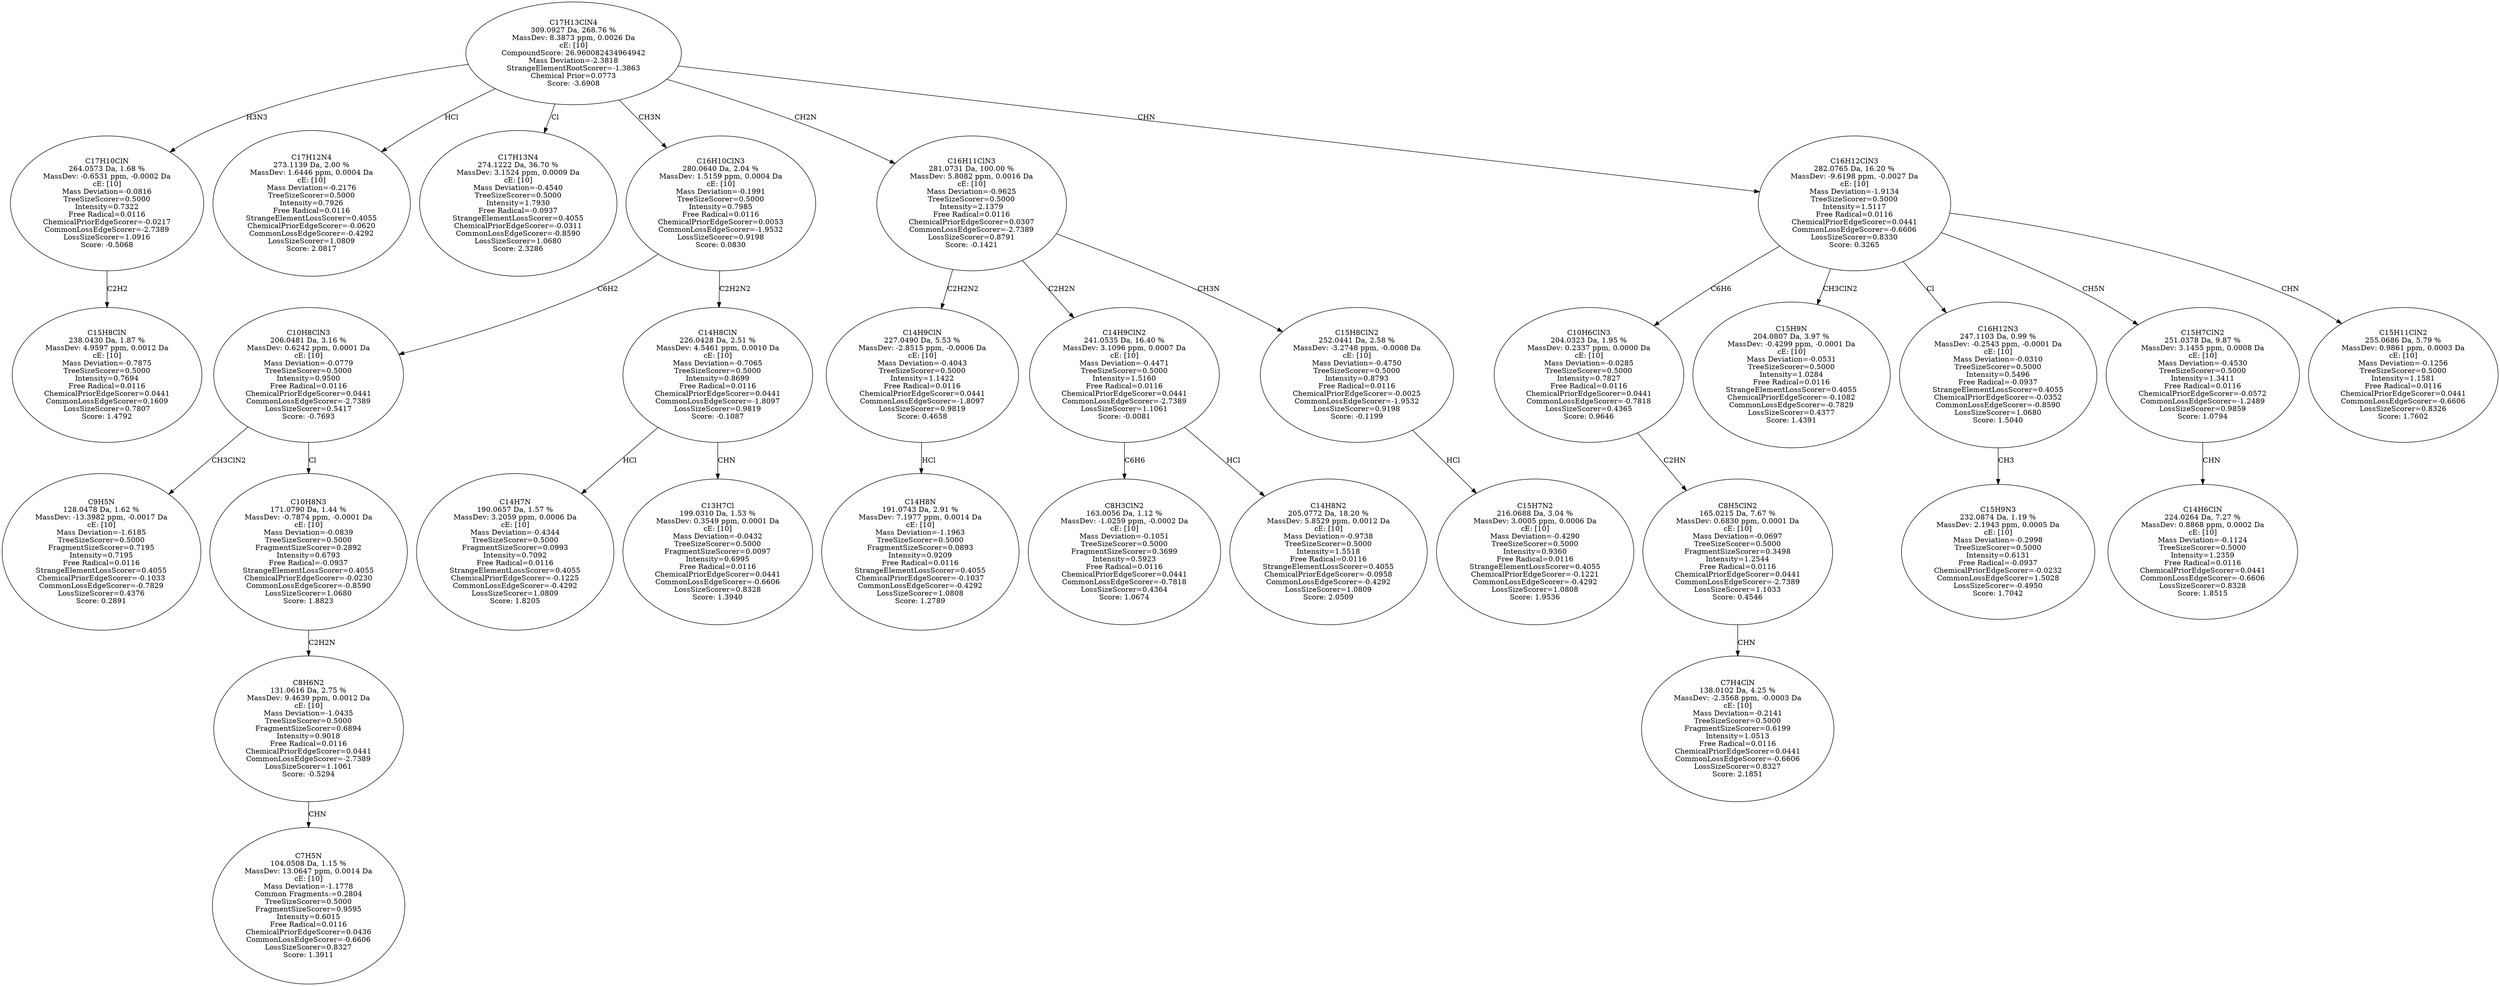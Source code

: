 strict digraph {
v1 [label="C15H8ClN\n238.0430 Da, 1.87 %\nMassDev: 4.9597 ppm, 0.0012 Da\ncE: [10]\nMass Deviation=-0.7875\nTreeSizeScorer=0.5000\nIntensity=0.7694\nFree Radical=0.0116\nChemicalPriorEdgeScorer=0.0441\nCommonLossEdgeScorer=0.1609\nLossSizeScorer=0.7807\nScore: 1.4792"];
v2 [label="C17H10ClN\n264.0573 Da, 1.68 %\nMassDev: -0.6531 ppm, -0.0002 Da\ncE: [10]\nMass Deviation=-0.0816\nTreeSizeScorer=0.5000\nIntensity=0.7322\nFree Radical=0.0116\nChemicalPriorEdgeScorer=-0.0217\nCommonLossEdgeScorer=-2.7389\nLossSizeScorer=1.0916\nScore: -0.5068"];
v3 [label="C17H12N4\n273.1139 Da, 2.00 %\nMassDev: 1.6446 ppm, 0.0004 Da\ncE: [10]\nMass Deviation=-0.2176\nTreeSizeScorer=0.5000\nIntensity=0.7926\nFree Radical=0.0116\nStrangeElementLossScorer=0.4055\nChemicalPriorEdgeScorer=-0.0620\nCommonLossEdgeScorer=-0.4292\nLossSizeScorer=1.0809\nScore: 2.0817"];
v4 [label="C17H13N4\n274.1222 Da, 36.70 %\nMassDev: 3.1524 ppm, 0.0009 Da\ncE: [10]\nMass Deviation=-0.4540\nTreeSizeScorer=0.5000\nIntensity=1.7930\nFree Radical=-0.0937\nStrangeElementLossScorer=0.4055\nChemicalPriorEdgeScorer=-0.0311\nCommonLossEdgeScorer=-0.8590\nLossSizeScorer=1.0680\nScore: 2.3286"];
v5 [label="C9H5N\n128.0478 Da, 1.62 %\nMassDev: -13.3982 ppm, -0.0017 Da\ncE: [10]\nMass Deviation=-1.6185\nTreeSizeScorer=0.5000\nFragmentSizeScorer=0.7195\nIntensity=0.7195\nFree Radical=0.0116\nStrangeElementLossScorer=0.4055\nChemicalPriorEdgeScorer=-0.1033\nCommonLossEdgeScorer=-0.7829\nLossSizeScorer=0.4376\nScore: 0.2891"];
v6 [label="C7H5N\n104.0508 Da, 1.15 %\nMassDev: 13.0647 ppm, 0.0014 Da\ncE: [10]\nMass Deviation=-1.1778\nCommon Fragments:=0.2804\nTreeSizeScorer=0.5000\nFragmentSizeScorer=0.9595\nIntensity=0.6015\nFree Radical=0.0116\nChemicalPriorEdgeScorer=0.0436\nCommonLossEdgeScorer=-0.6606\nLossSizeScorer=0.8327\nScore: 1.3911"];
v7 [label="C8H6N2\n131.0616 Da, 2.75 %\nMassDev: 9.4639 ppm, 0.0012 Da\ncE: [10]\nMass Deviation=-1.0435\nTreeSizeScorer=0.5000\nFragmentSizeScorer=0.6894\nIntensity=0.9018\nFree Radical=0.0116\nChemicalPriorEdgeScorer=0.0441\nCommonLossEdgeScorer=-2.7389\nLossSizeScorer=1.1061\nScore: -0.5294"];
v8 [label="C10H8N3\n171.0790 Da, 1.44 %\nMassDev: -0.7874 ppm, -0.0001 Da\ncE: [10]\nMass Deviation=-0.0839\nTreeSizeScorer=0.5000\nFragmentSizeScorer=0.2892\nIntensity=0.6793\nFree Radical=-0.0937\nStrangeElementLossScorer=0.4055\nChemicalPriorEdgeScorer=-0.0230\nCommonLossEdgeScorer=-0.8590\nLossSizeScorer=1.0680\nScore: 1.8823"];
v9 [label="C10H8ClN3\n206.0481 Da, 3.16 %\nMassDev: 0.6242 ppm, 0.0001 Da\ncE: [10]\nMass Deviation=-0.0779\nTreeSizeScorer=0.5000\nIntensity=0.9500\nFree Radical=0.0116\nChemicalPriorEdgeScorer=0.0441\nCommonLossEdgeScorer=-2.7389\nLossSizeScorer=0.5417\nScore: -0.7693"];
v10 [label="C14H7N\n190.0657 Da, 1.57 %\nMassDev: 3.2059 ppm, 0.0006 Da\ncE: [10]\nMass Deviation=-0.4344\nTreeSizeScorer=0.5000\nFragmentSizeScorer=0.0993\nIntensity=0.7092\nFree Radical=0.0116\nStrangeElementLossScorer=0.4055\nChemicalPriorEdgeScorer=-0.1225\nCommonLossEdgeScorer=-0.4292\nLossSizeScorer=1.0809\nScore: 1.8205"];
v11 [label="C13H7Cl\n199.0310 Da, 1.53 %\nMassDev: 0.3549 ppm, 0.0001 Da\ncE: [10]\nMass Deviation=-0.0432\nTreeSizeScorer=0.5000\nFragmentSizeScorer=0.0097\nIntensity=0.6995\nFree Radical=0.0116\nChemicalPriorEdgeScorer=0.0441\nCommonLossEdgeScorer=-0.6606\nLossSizeScorer=0.8328\nScore: 1.3940"];
v12 [label="C14H8ClN\n226.0428 Da, 2.51 %\nMassDev: 4.5461 ppm, 0.0010 Da\ncE: [10]\nMass Deviation=-0.7065\nTreeSizeScorer=0.5000\nIntensity=0.8699\nFree Radical=0.0116\nChemicalPriorEdgeScorer=0.0441\nCommonLossEdgeScorer=-1.8097\nLossSizeScorer=0.9819\nScore: -0.1087"];
v13 [label="C16H10ClN3\n280.0640 Da, 2.04 %\nMassDev: 1.5159 ppm, 0.0004 Da\ncE: [10]\nMass Deviation=-0.1991\nTreeSizeScorer=0.5000\nIntensity=0.7985\nFree Radical=0.0116\nChemicalPriorEdgeScorer=0.0053\nCommonLossEdgeScorer=-1.9532\nLossSizeScorer=0.9198\nScore: 0.0830"];
v14 [label="C14H8N\n191.0743 Da, 2.91 %\nMassDev: 7.1977 ppm, 0.0014 Da\ncE: [10]\nMass Deviation=-1.1963\nTreeSizeScorer=0.5000\nFragmentSizeScorer=0.0893\nIntensity=0.9209\nFree Radical=0.0116\nStrangeElementLossScorer=0.4055\nChemicalPriorEdgeScorer=-0.1037\nCommonLossEdgeScorer=-0.4292\nLossSizeScorer=1.0808\nScore: 1.2789"];
v15 [label="C14H9ClN\n227.0490 Da, 5.53 %\nMassDev: -2.8515 ppm, -0.0006 Da\ncE: [10]\nMass Deviation=-0.4043\nTreeSizeScorer=0.5000\nIntensity=1.1422\nFree Radical=0.0116\nChemicalPriorEdgeScorer=0.0441\nCommonLossEdgeScorer=-1.8097\nLossSizeScorer=0.9819\nScore: 0.4658"];
v16 [label="C8H3ClN2\n163.0056 Da, 1.12 %\nMassDev: -1.0259 ppm, -0.0002 Da\ncE: [10]\nMass Deviation=-0.1051\nTreeSizeScorer=0.5000\nFragmentSizeScorer=0.3699\nIntensity=0.5923\nFree Radical=0.0116\nChemicalPriorEdgeScorer=0.0441\nCommonLossEdgeScorer=-0.7818\nLossSizeScorer=0.4364\nScore: 1.0674"];
v17 [label="C14H8N2\n205.0772 Da, 18.20 %\nMassDev: 5.8529 ppm, 0.0012 Da\ncE: [10]\nMass Deviation=-0.9738\nTreeSizeScorer=0.5000\nIntensity=1.5518\nFree Radical=0.0116\nStrangeElementLossScorer=0.4055\nChemicalPriorEdgeScorer=-0.0958\nCommonLossEdgeScorer=-0.4292\nLossSizeScorer=1.0809\nScore: 2.0509"];
v18 [label="C14H9ClN2\n241.0535 Da, 16.40 %\nMassDev: 3.1096 ppm, 0.0007 Da\ncE: [10]\nMass Deviation=-0.4471\nTreeSizeScorer=0.5000\nIntensity=1.5160\nFree Radical=0.0116\nChemicalPriorEdgeScorer=0.0441\nCommonLossEdgeScorer=-2.7389\nLossSizeScorer=1.1061\nScore: -0.0081"];
v19 [label="C15H7N2\n216.0688 Da, 3.04 %\nMassDev: 3.0005 ppm, 0.0006 Da\ncE: [10]\nMass Deviation=-0.4290\nTreeSizeScorer=0.5000\nIntensity=0.9360\nFree Radical=0.0116\nStrangeElementLossScorer=0.4055\nChemicalPriorEdgeScorer=-0.1221\nCommonLossEdgeScorer=-0.4292\nLossSizeScorer=1.0808\nScore: 1.9536"];
v20 [label="C15H8ClN2\n252.0441 Da, 2.58 %\nMassDev: -3.2748 ppm, -0.0008 Da\ncE: [10]\nMass Deviation=-0.4750\nTreeSizeScorer=0.5000\nIntensity=0.8793\nFree Radical=0.0116\nChemicalPriorEdgeScorer=-0.0025\nCommonLossEdgeScorer=-1.9532\nLossSizeScorer=0.9198\nScore: -0.1199"];
v21 [label="C16H11ClN3\n281.0731 Da, 100.00 %\nMassDev: 5.8082 ppm, 0.0016 Da\ncE: [10]\nMass Deviation=-0.9625\nTreeSizeScorer=0.5000\nIntensity=2.1379\nFree Radical=0.0116\nChemicalPriorEdgeScorer=0.0307\nCommonLossEdgeScorer=-2.7389\nLossSizeScorer=0.8791\nScore: -0.1421"];
v22 [label="C7H4ClN\n138.0102 Da, 4.25 %\nMassDev: -2.3568 ppm, -0.0003 Da\ncE: [10]\nMass Deviation=-0.2141\nTreeSizeScorer=0.5000\nFragmentSizeScorer=0.6199\nIntensity=1.0513\nFree Radical=0.0116\nChemicalPriorEdgeScorer=0.0441\nCommonLossEdgeScorer=-0.6606\nLossSizeScorer=0.8327\nScore: 2.1851"];
v23 [label="C8H5ClN2\n165.0215 Da, 7.67 %\nMassDev: 0.6830 ppm, 0.0001 Da\ncE: [10]\nMass Deviation=-0.0697\nTreeSizeScorer=0.5000\nFragmentSizeScorer=0.3498\nIntensity=1.2544\nFree Radical=0.0116\nChemicalPriorEdgeScorer=0.0441\nCommonLossEdgeScorer=-2.7389\nLossSizeScorer=1.1033\nScore: 0.4546"];
v24 [label="C10H6ClN3\n204.0323 Da, 1.95 %\nMassDev: 0.2337 ppm, 0.0000 Da\ncE: [10]\nMass Deviation=-0.0285\nTreeSizeScorer=0.5000\nIntensity=0.7827\nFree Radical=0.0116\nChemicalPriorEdgeScorer=0.0441\nCommonLossEdgeScorer=-0.7818\nLossSizeScorer=0.4365\nScore: 0.9646"];
v25 [label="C15H9N\n204.0807 Da, 3.97 %\nMassDev: -0.4299 ppm, -0.0001 Da\ncE: [10]\nMass Deviation=-0.0531\nTreeSizeScorer=0.5000\nIntensity=1.0284\nFree Radical=0.0116\nStrangeElementLossScorer=0.4055\nChemicalPriorEdgeScorer=-0.1082\nCommonLossEdgeScorer=-0.7829\nLossSizeScorer=0.4377\nScore: 1.4391"];
v26 [label="C15H9N3\n232.0874 Da, 1.19 %\nMassDev: 2.1943 ppm, 0.0005 Da\ncE: [10]\nMass Deviation=-0.2998\nTreeSizeScorer=0.5000\nIntensity=0.6131\nFree Radical=-0.0937\nChemicalPriorEdgeScorer=-0.0232\nCommonLossEdgeScorer=1.5028\nLossSizeScorer=-0.4950\nScore: 1.7042"];
v27 [label="C16H12N3\n247.1103 Da, 0.99 %\nMassDev: -0.2543 ppm, -0.0001 Da\ncE: [10]\nMass Deviation=-0.0310\nTreeSizeScorer=0.5000\nIntensity=0.5496\nFree Radical=-0.0937\nStrangeElementLossScorer=0.4055\nChemicalPriorEdgeScorer=-0.0352\nCommonLossEdgeScorer=-0.8590\nLossSizeScorer=1.0680\nScore: 1.5040"];
v28 [label="C14H6ClN\n224.0264 Da, 7.27 %\nMassDev: 0.8868 ppm, 0.0002 Da\ncE: [10]\nMass Deviation=-0.1124\nTreeSizeScorer=0.5000\nIntensity=1.2359\nFree Radical=0.0116\nChemicalPriorEdgeScorer=0.0441\nCommonLossEdgeScorer=-0.6606\nLossSizeScorer=0.8328\nScore: 1.8515"];
v29 [label="C15H7ClN2\n251.0378 Da, 9.87 %\nMassDev: 3.1455 ppm, 0.0008 Da\ncE: [10]\nMass Deviation=-0.4530\nTreeSizeScorer=0.5000\nIntensity=1.3411\nFree Radical=0.0116\nChemicalPriorEdgeScorer=-0.0572\nCommonLossEdgeScorer=-1.2489\nLossSizeScorer=0.9859\nScore: 1.0794"];
v30 [label="C15H11ClN2\n255.0686 Da, 5.79 %\nMassDev: 0.9861 ppm, 0.0003 Da\ncE: [10]\nMass Deviation=-0.1256\nTreeSizeScorer=0.5000\nIntensity=1.1581\nFree Radical=0.0116\nChemicalPriorEdgeScorer=0.0441\nCommonLossEdgeScorer=-0.6606\nLossSizeScorer=0.8326\nScore: 1.7602"];
v31 [label="C16H12ClN3\n282.0765 Da, 16.20 %\nMassDev: -9.6198 ppm, -0.0027 Da\ncE: [10]\nMass Deviation=-1.9134\nTreeSizeScorer=0.5000\nIntensity=1.5117\nFree Radical=0.0116\nChemicalPriorEdgeScorer=0.0441\nCommonLossEdgeScorer=-0.6606\nLossSizeScorer=0.8330\nScore: 0.3265"];
v32 [label="C17H13ClN4\n309.0927 Da, 268.76 %\nMassDev: 8.3873 ppm, 0.0026 Da\ncE: [10]\nCompoundScore: 26.960082434964942\nMass Deviation=-2.3818\nStrangeElementRootScorer=-1.3863\nChemical Prior=0.0773\nScore: -3.6908"];
v2 -> v1 [label="C2H2"];
v32 -> v2 [label="H3N3"];
v32 -> v3 [label="HCl"];
v32 -> v4 [label="Cl"];
v9 -> v5 [label="CH3ClN2"];
v7 -> v6 [label="CHN"];
v8 -> v7 [label="C2H2N"];
v9 -> v8 [label="Cl"];
v13 -> v9 [label="C6H2"];
v12 -> v10 [label="HCl"];
v12 -> v11 [label="CHN"];
v13 -> v12 [label="C2H2N2"];
v32 -> v13 [label="CH3N"];
v15 -> v14 [label="HCl"];
v21 -> v15 [label="C2H2N2"];
v18 -> v16 [label="C6H6"];
v18 -> v17 [label="HCl"];
v21 -> v18 [label="C2H2N"];
v20 -> v19 [label="HCl"];
v21 -> v20 [label="CH3N"];
v32 -> v21 [label="CH2N"];
v23 -> v22 [label="CHN"];
v24 -> v23 [label="C2HN"];
v31 -> v24 [label="C6H6"];
v31 -> v25 [label="CH3ClN2"];
v27 -> v26 [label="CH3"];
v31 -> v27 [label="Cl"];
v29 -> v28 [label="CHN"];
v31 -> v29 [label="CH5N"];
v31 -> v30 [label="CHN"];
v32 -> v31 [label="CHN"];
}